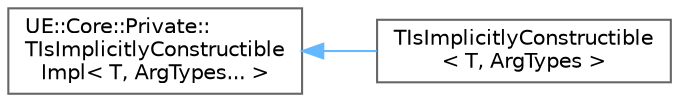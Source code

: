 digraph "Graphical Class Hierarchy"
{
 // INTERACTIVE_SVG=YES
 // LATEX_PDF_SIZE
  bgcolor="transparent";
  edge [fontname=Helvetica,fontsize=10,labelfontname=Helvetica,labelfontsize=10];
  node [fontname=Helvetica,fontsize=10,shape=box,height=0.2,width=0.4];
  rankdir="LR";
  Node0 [id="Node000000",label="UE::Core::Private::\lTIsImplicitlyConstructible\lImpl\< T, ArgTypes... \>",height=0.2,width=0.4,color="grey40", fillcolor="white", style="filled",URL="$de/d7a/structUE_1_1Core_1_1Private_1_1TIsImplicitlyConstructibleImpl.html",tooltip=" "];
  Node0 -> Node1 [id="edge9056_Node000000_Node000001",dir="back",color="steelblue1",style="solid",tooltip=" "];
  Node1 [id="Node000001",label="TIsImplicitlyConstructible\l\< T, ArgTypes \>",height=0.2,width=0.4,color="grey40", fillcolor="white", style="filled",URL="$d7/dae/structTIsImplicitlyConstructible.html",tooltip=" "];
}
